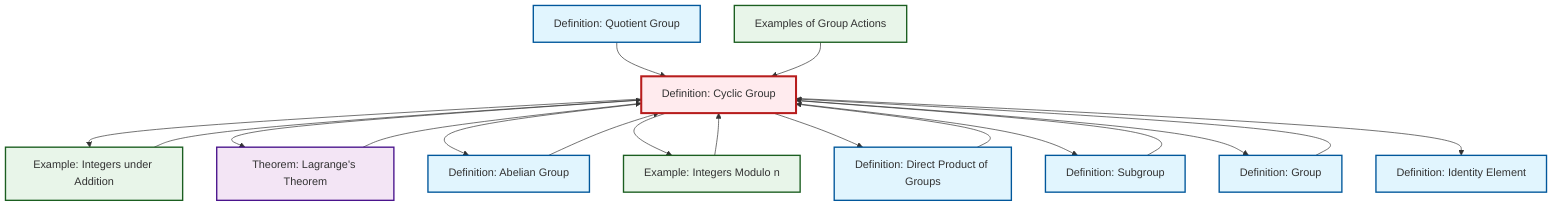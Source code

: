 graph TD
    classDef definition fill:#e1f5fe,stroke:#01579b,stroke-width:2px
    classDef theorem fill:#f3e5f5,stroke:#4a148c,stroke-width:2px
    classDef axiom fill:#fff3e0,stroke:#e65100,stroke-width:2px
    classDef example fill:#e8f5e9,stroke:#1b5e20,stroke-width:2px
    classDef current fill:#ffebee,stroke:#b71c1c,stroke-width:3px
    def-quotient-group["Definition: Quotient Group"]:::definition
    def-abelian-group["Definition: Abelian Group"]:::definition
    ex-integers-addition["Example: Integers under Addition"]:::example
    ex-quotient-integers-mod-n["Example: Integers Modulo n"]:::example
    thm-lagrange["Theorem: Lagrange's Theorem"]:::theorem
    def-identity-element["Definition: Identity Element"]:::definition
    def-cyclic-group["Definition: Cyclic Group"]:::definition
    def-direct-product["Definition: Direct Product of Groups"]:::definition
    def-group["Definition: Group"]:::definition
    ex-group-action-examples["Examples of Group Actions"]:::example
    def-subgroup["Definition: Subgroup"]:::definition
    def-cyclic-group --> ex-integers-addition
    def-cyclic-group --> thm-lagrange
    thm-lagrange --> def-cyclic-group
    def-cyclic-group --> def-abelian-group
    ex-integers-addition --> def-cyclic-group
    def-cyclic-group --> ex-quotient-integers-mod-n
    ex-quotient-integers-mod-n --> def-cyclic-group
    def-direct-product --> def-cyclic-group
    def-abelian-group --> def-cyclic-group
    def-group --> def-cyclic-group
    def-cyclic-group --> def-direct-product
    def-quotient-group --> def-cyclic-group
    ex-group-action-examples --> def-cyclic-group
    def-cyclic-group --> def-subgroup
    def-cyclic-group --> def-group
    def-subgroup --> def-cyclic-group
    def-cyclic-group --> def-identity-element
    class def-cyclic-group current